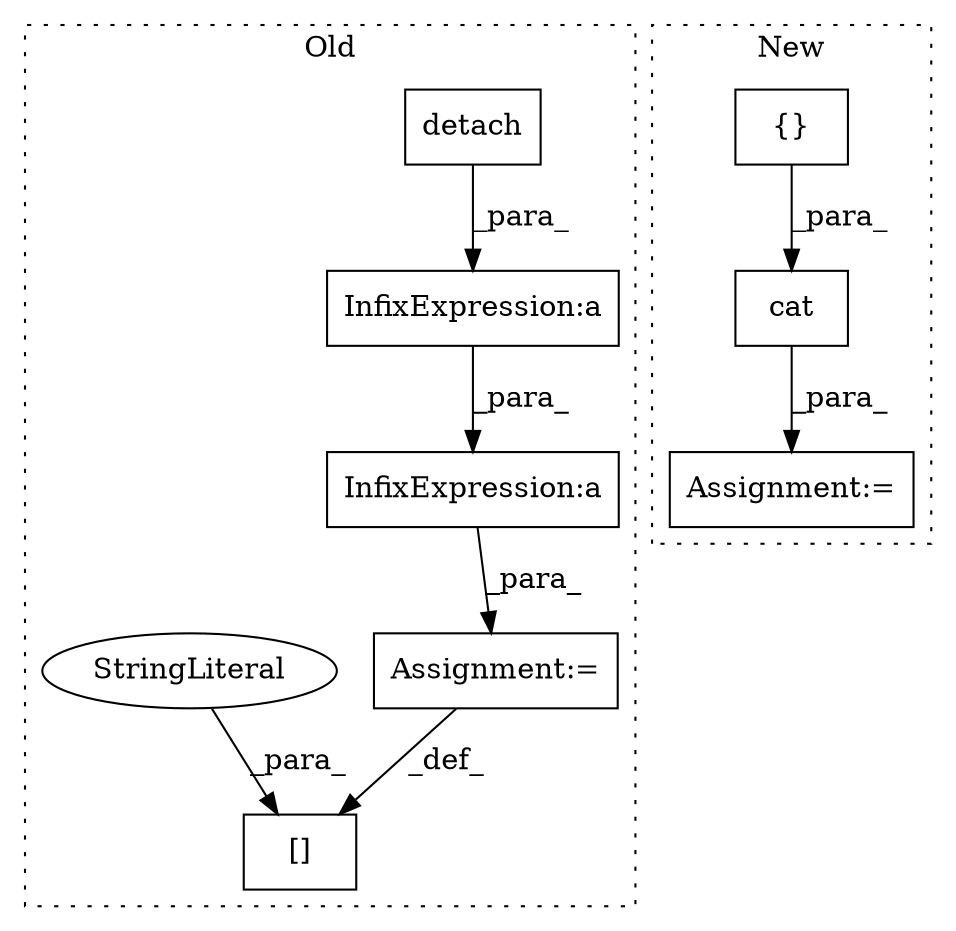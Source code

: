 digraph G {
subgraph cluster0 {
1 [label="detach" a="32" s="1458" l="8" shape="box"];
3 [label="Assignment:=" a="7" s="1666" l="1" shape="box"];
6 [label="[]" a="2" s="1620,1665" l="25,1" shape="box"];
7 [label="InfixExpression:a" a="27" s="1594" l="3" shape="box"];
8 [label="InfixExpression:a" a="27" s="1607" l="3" shape="box"];
9 [label="StringLiteral" a="45" s="1645" l="20" shape="ellipse"];
label = "Old";
style="dotted";
}
subgraph cluster1 {
2 [label="{}" a="4" s="2068,2097" l="1,1" shape="box"];
4 [label="Assignment:=" a="7" s="2048" l="1" shape="box"];
5 [label="cat" a="32" s="2055,2098" l="4,1" shape="box"];
label = "New";
style="dotted";
}
1 -> 7 [label="_para_"];
2 -> 5 [label="_para_"];
3 -> 6 [label="_def_"];
5 -> 4 [label="_para_"];
7 -> 8 [label="_para_"];
8 -> 3 [label="_para_"];
9 -> 6 [label="_para_"];
}